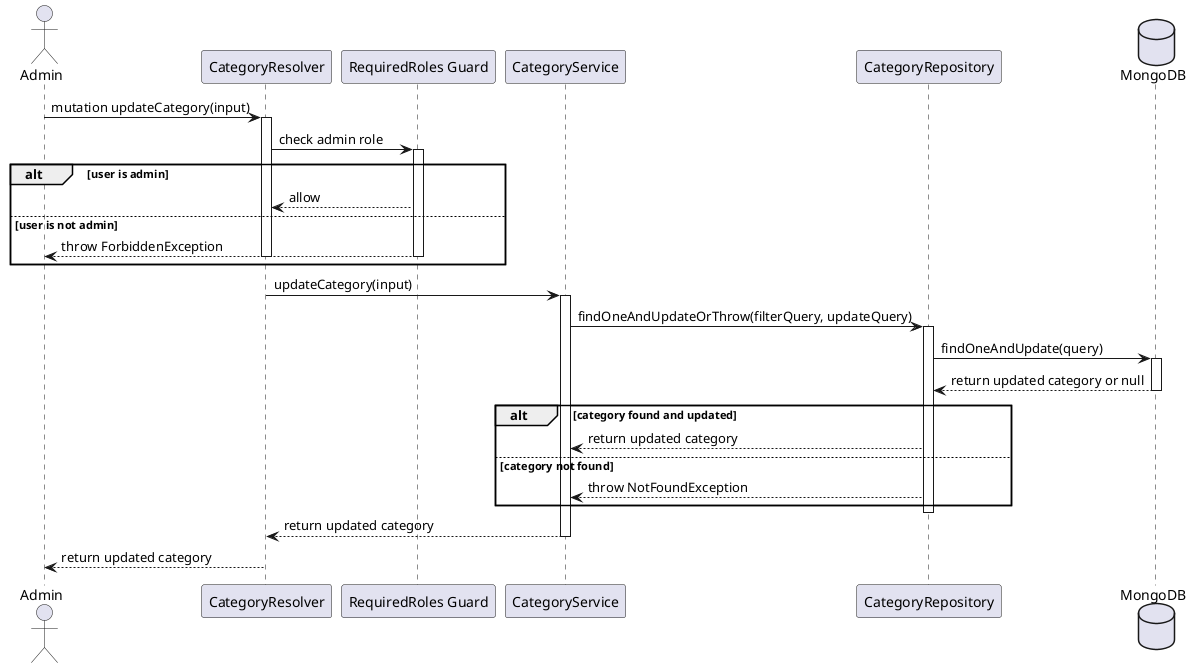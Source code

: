 @startuml Category - Update Category

actor "Admin" as Client
participant "CategoryResolver" as Resolver
participant "RequiredRoles Guard" as Guard
participant "CategoryService" as Service
participant "CategoryRepository" as Repo
database "MongoDB" as DB

Client -> Resolver: mutation updateCategory(input)
activate Resolver

Resolver -> Guard: check admin role
activate Guard
alt user is admin
    Guard --> Resolver: allow
else user is not admin
    Guard --> Client: throw ForbiddenException
    deactivate Resolver
    deactivate Guard
end
deactivate Guard

Resolver -> Service: updateCategory(input)
activate Service

Service -> Repo: findOneAndUpdateOrThrow(filterQuery, updateQuery)
activate Repo
Repo -> DB: findOneAndUpdate(query)
activate DB
DB --> Repo: return updated category or null
deactivate DB

alt category found and updated
    Repo --> Service: return updated category
else category not found
    Repo --> Service: throw NotFoundException
end
deactivate Repo

Service --> Resolver: return updated category
deactivate Service
Resolver --> Client: return updated category
deactivate Resolver

@enduml 